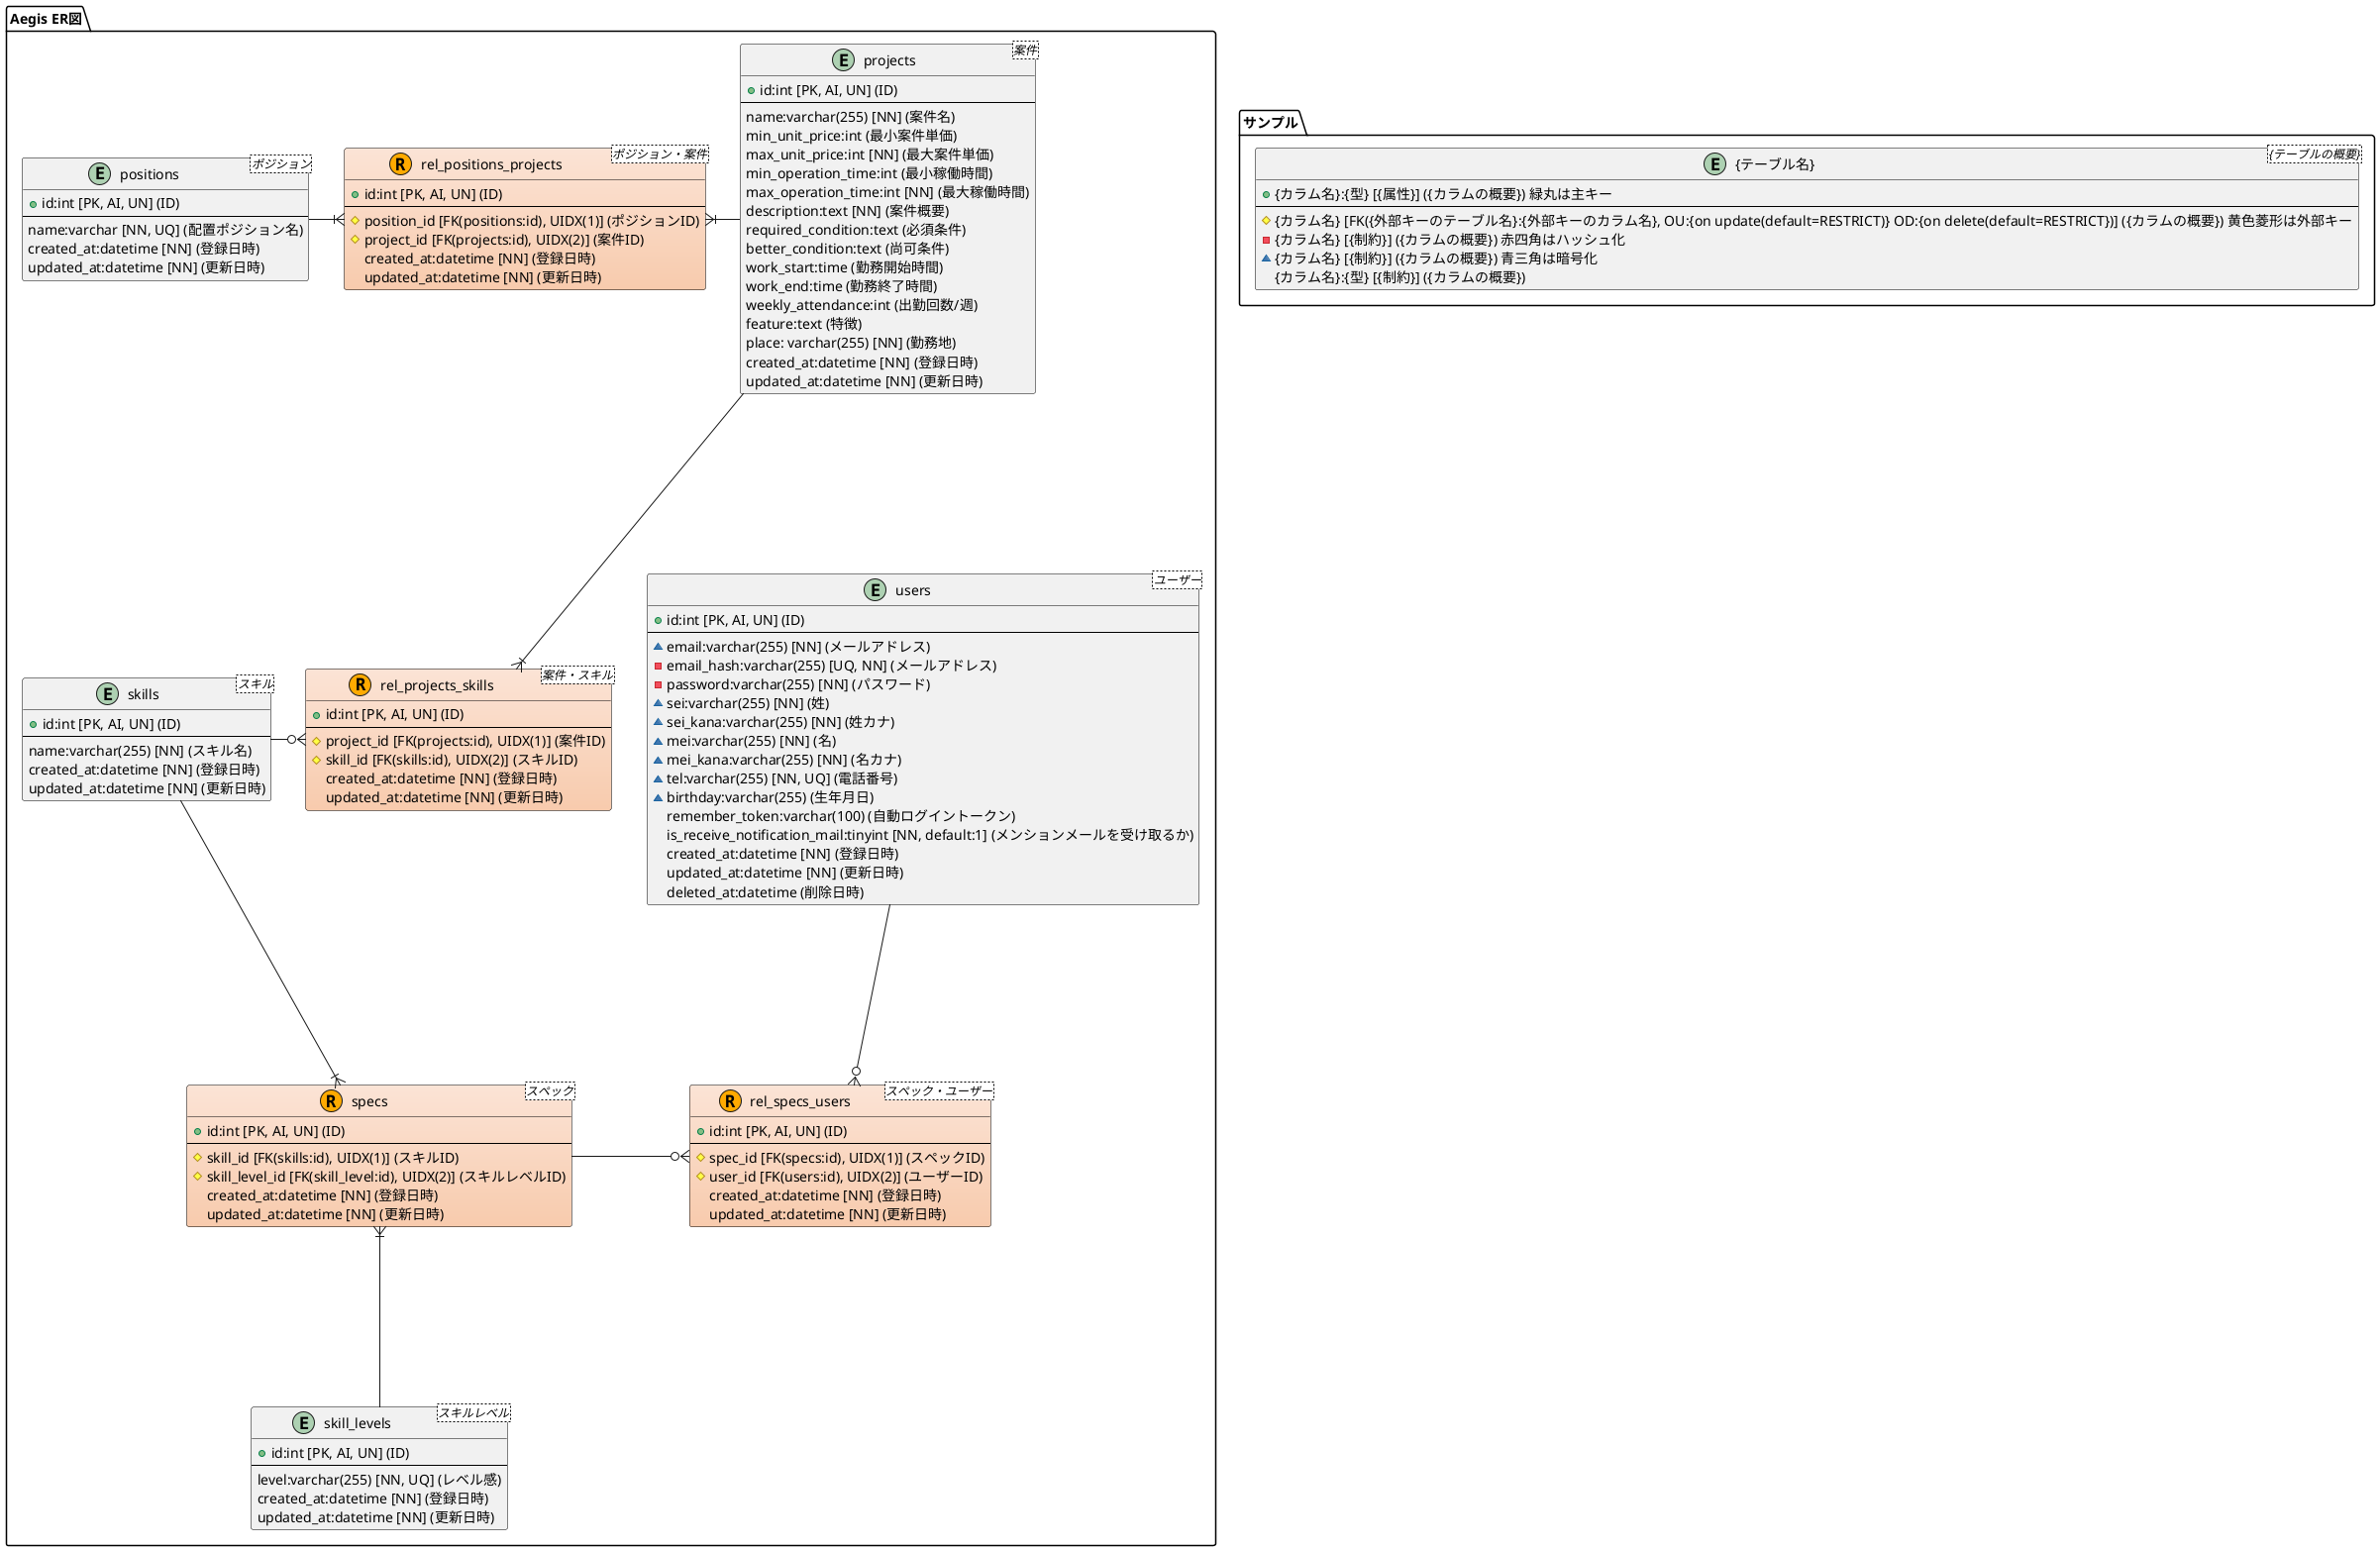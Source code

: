 @startuml

!define RELATION_ENTITY #FCE4D6-F8CBAD
!define RELATION_MARK_COLOR FFAA00

/'
デフォルトのスタイルを設定
'/
skinparam class {
    BorderColor Black
}

package "サンプル" as sample  {
    entity "{テーブル名}" as samples <{テーブルの概要}>  {
        + {カラム名}:{型} [{属性}] ({カラムの概要}) 緑丸は主キー
        --
        # {カラム名} [FK({外部キーのテーブル名}:{外部キーのカラム名}, OU:{on update(default=RESTRICT)} OD:{on delete(default=RESTRICT})] ({カラムの概要}) 黄色菱形は外部キー
        - {カラム名} [{制約}] ({カラムの概要}) 赤四角はハッシュ化
        ~ {カラム名} [{制約}] ({カラムの概要}) 青三角は暗号化
        {カラム名}:{型} [{制約}] ({カラムの概要})
    }
}

package "Aegis ER図" as aegis_erd {
    entity "users" as users <ユーザー> {
        + id:int [PK, AI, UN] (ID)
        ---
        ~ email:varchar(255) [NN] (メールアドレス) 
        - email_hash:varchar(255) [UQ, NN] (メールアドレス)
        - password:varchar(255) [NN] (パスワード)
        ~ sei:varchar(255) [NN] (姓)
        ~ sei_kana:varchar(255) [NN] (姓カナ)
        ~ mei:varchar(255) [NN] (名)
        ~ mei_kana:varchar(255) [NN] (名カナ)
        ~ tel:varchar(255) [NN, UQ] (電話番号)
        ~ birthday:varchar(255) (生年月日)
        remember_token:varchar(100) (自動ログイントークン)
        is_receive_notification_mail:tinyint [NN, default:1] (メンションメールを受け取るか)
        created_at:datetime [NN] (登録日時)
        updated_at:datetime [NN] (更新日時)
        deleted_at:datetime (削除日時)
    }

    entity "skills" as skills <スキル> {
        + id:int [PK, AI, UN] (ID)
        ---
        name:varchar(255) [NN] (スキル名)
        created_at:datetime [NN] (登録日時)
        updated_at:datetime [NN] (更新日時)
    }

    entity "projects" as projects <案件> {
        + id:int [PK, AI, UN] (ID)
        ---
        name:varchar(255) [NN] (案件名)
        min_unit_price:int (最小案件単価)
        max_unit_price:int [NN] (最大案件単価)
        min_operation_time:int (最小稼働時間)
        max_operation_time:int [NN] (最大稼働時間)
        description:text [NN] (案件概要)
        required_condition:text (必須条件)
        better_condition:text (尚可条件)
        work_start:time (勤務開始時間)
        work_end:time (勤務終了時間)
        weekly_attendance:int (出勤回数/週)
        feature:text (特徴)
        place: varchar(255) [NN] (勤務地)
        created_at:datetime [NN] (登録日時)
        updated_at:datetime [NN] (更新日時)
    }

    entity "rel_projects_skills" as rel_projects_skills <案件・スキル> <<R, RELATION_MARK_COLOR>> RELATION_ENTITY {
        + id:int [PK, AI, UN] (ID)
        ---
        # project_id [FK(projects:id), UIDX(1)] (案件ID)
        # skill_id [FK(skills:id), UIDX(2)] (スキルID)
        created_at:datetime [NN] (登録日時)
        updated_at:datetime [NN] (更新日時)
    } 

    entity "positions" as positions <ポジション> {
        + id:int [PK, AI, UN] (ID)
        ---
        name:varchar [NN, UQ] (配置ポジション名) 
        created_at:datetime [NN] (登録日時)
        updated_at:datetime [NN] (更新日時)
    }

    entity "rel_positions_projects" as rel_positions_projects <ポジション・案件> <<R, RELATION_MARK_COLOR>> RELATION_ENTITY {
        + id:int [PK, AI, UN] (ID)
        ---
        # position_id [FK(positions:id), UIDX(1)] (ポジションID)
        # project_id [FK(projects:id), UIDX(2)] (案件ID)
        created_at:datetime [NN] (登録日時)
        updated_at:datetime [NN] (更新日時)
    }

    entity "skill_levels" as skill_levels <スキルレベル> {
        + id:int [PK, AI, UN] (ID)
        ---
        level:varchar(255) [NN, UQ] (レベル感)
        created_at:datetime [NN] (登録日時)
        updated_at:datetime [NN] (更新日時)
    }

    entity "specs" as specs <スペック> <<R, RELATION_MARK_COLOR>> RELATION_ENTITY {
        + id:int [PK, AI, UN] (ID)
        ---
        # skill_id [FK(skills:id), UIDX(1)] (スキルID)
        # skill_level_id [FK(skill_level:id), UIDX(2)] (スキルレベルID)
        created_at:datetime [NN] (登録日時)
        updated_at:datetime [NN] (更新日時)
    }

    entity "rel_specs_users" as rel_specs_users <スペック・ユーザー> <<R, RELATION_MARK_COLOR>> RELATION_ENTITY {
        + id:int [PK, AI, UN] (ID)
        ---
        # spec_id [FK(specs:id), UIDX(1)] (スペックID)
        # user_id [FK(users:id), UIDX(2)] (ユーザーID)
        created_at:datetime [NN] (登録日時)
        updated_at:datetime [NN] (更新日時)
    }
}

/' 案件・スキル '/
skills      --le--o{    rel_projects_skills
projects    --do--|{    rel_projects_skills

/' ポジション・案件 '/
positions   --ri--|{    rel_positions_projects   
projects    --le--|{    rel_positions_projects

/' スペック(スキル・スキルレベル) '/
skills      --do--|{    specs
skill_levels    --up--|{    specs

/' スペック・ユーザー '/
users   --do--o{    rel_specs_users
specs   --ri--o{    rel_specs_users
@enduml

